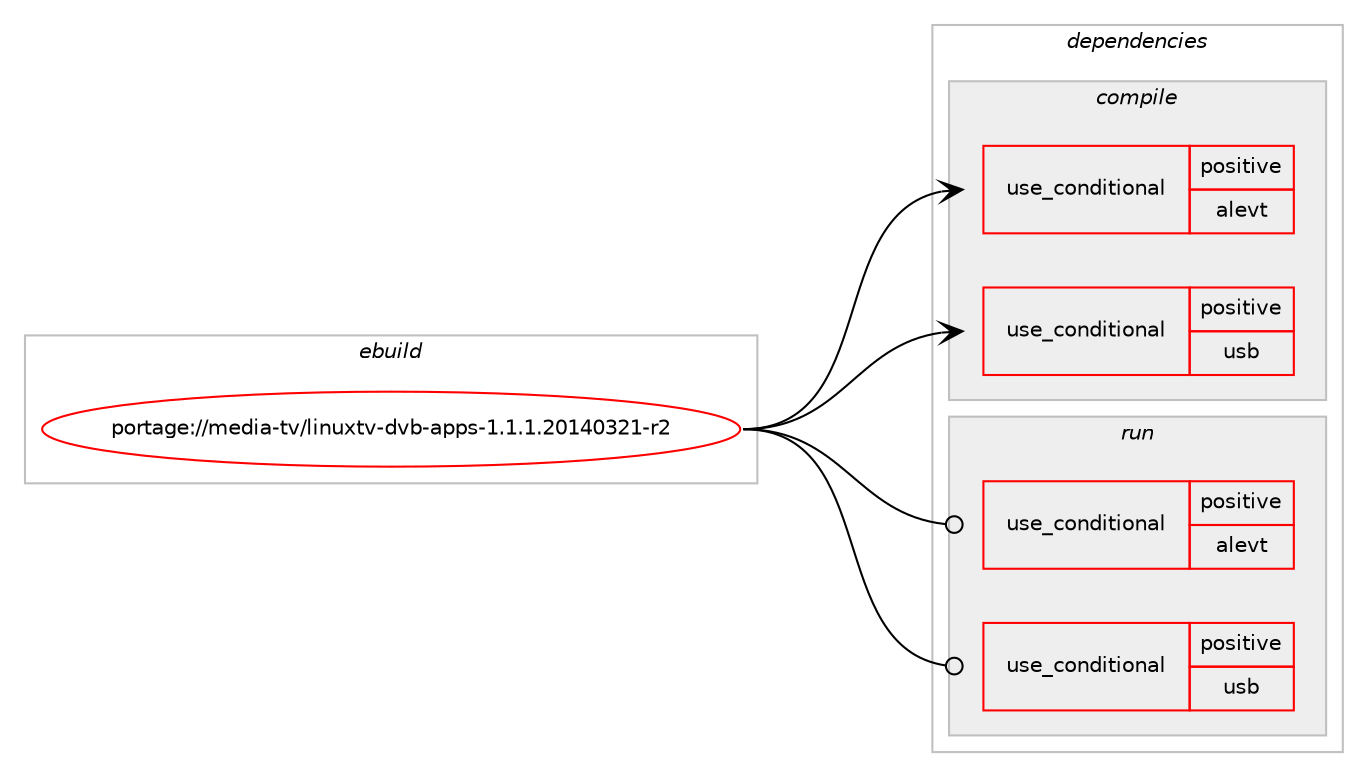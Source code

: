 digraph prolog {

# *************
# Graph options
# *************

newrank=true;
concentrate=true;
compound=true;
graph [rankdir=LR,fontname=Helvetica,fontsize=10,ranksep=1.5];#, ranksep=2.5, nodesep=0.2];
edge  [arrowhead=vee];
node  [fontname=Helvetica,fontsize=10];

# **********
# The ebuild
# **********

subgraph cluster_leftcol {
color=gray;
rank=same;
label=<<i>ebuild</i>>;
id [label="portage://media-tv/linuxtv-dvb-apps-1.1.1.20140321-r2", color=red, width=4, href="../media-tv/linuxtv-dvb-apps-1.1.1.20140321-r2.svg"];
}

# ****************
# The dependencies
# ****************

subgraph cluster_midcol {
color=gray;
label=<<i>dependencies</i>>;
subgraph cluster_compile {
fillcolor="#eeeeee";
style=filled;
label=<<i>compile</i>>;
subgraph cond80608 {
dependency167060 [label=<<TABLE BORDER="0" CELLBORDER="1" CELLSPACING="0" CELLPADDING="4"><TR><TD ROWSPAN="3" CELLPADDING="10">use_conditional</TD></TR><TR><TD>positive</TD></TR><TR><TD>alevt</TD></TR></TABLE>>, shape=none, color=red];
# *** BEGIN UNKNOWN DEPENDENCY TYPE (TODO) ***
# dependency167060 -> package_dependency(portage://media-tv/linuxtv-dvb-apps-1.1.1.20140321-r2,install,weak,media-video,alevt,none,[,,],[],[])
# *** END UNKNOWN DEPENDENCY TYPE (TODO) ***

# *** BEGIN UNKNOWN DEPENDENCY TYPE (TODO) ***
# dependency167060 -> package_dependency(portage://media-tv/linuxtv-dvb-apps-1.1.1.20140321-r2,install,no,media-libs,libpng,none,[,,],[slot(0),equal],[])
# *** END UNKNOWN DEPENDENCY TYPE (TODO) ***

# *** BEGIN UNKNOWN DEPENDENCY TYPE (TODO) ***
# dependency167060 -> package_dependency(portage://media-tv/linuxtv-dvb-apps-1.1.1.20140321-r2,install,no,media-libs,zvbi,none,[,,],[],[use(enable(v4l),none)])
# *** END UNKNOWN DEPENDENCY TYPE (TODO) ***

# *** BEGIN UNKNOWN DEPENDENCY TYPE (TODO) ***
# dependency167060 -> package_dependency(portage://media-tv/linuxtv-dvb-apps-1.1.1.20140321-r2,install,no,sys-libs,zlib,none,[,,],[],[])
# *** END UNKNOWN DEPENDENCY TYPE (TODO) ***

# *** BEGIN UNKNOWN DEPENDENCY TYPE (TODO) ***
# dependency167060 -> package_dependency(portage://media-tv/linuxtv-dvb-apps-1.1.1.20140321-r2,install,no,x11-libs,libX11,none,[,,],[],[])
# *** END UNKNOWN DEPENDENCY TYPE (TODO) ***

}
id:e -> dependency167060:w [weight=20,style="solid",arrowhead="vee"];
subgraph cond80609 {
dependency167061 [label=<<TABLE BORDER="0" CELLBORDER="1" CELLSPACING="0" CELLPADDING="4"><TR><TD ROWSPAN="3" CELLPADDING="10">use_conditional</TD></TR><TR><TD>positive</TD></TR><TR><TD>usb</TD></TR></TABLE>>, shape=none, color=red];
# *** BEGIN UNKNOWN DEPENDENCY TYPE (TODO) ***
# dependency167061 -> package_dependency(portage://media-tv/linuxtv-dvb-apps-1.1.1.20140321-r2,install,no,virtual,libusb,none,[,,],[slot(0)],[])
# *** END UNKNOWN DEPENDENCY TYPE (TODO) ***

}
id:e -> dependency167061:w [weight=20,style="solid",arrowhead="vee"];
# *** BEGIN UNKNOWN DEPENDENCY TYPE (TODO) ***
# id -> package_dependency(portage://media-tv/linuxtv-dvb-apps-1.1.1.20140321-r2,install,no,dev-lang,perl,none,[,,],[],[])
# *** END UNKNOWN DEPENDENCY TYPE (TODO) ***

# *** BEGIN UNKNOWN DEPENDENCY TYPE (TODO) ***
# id -> package_dependency(portage://media-tv/linuxtv-dvb-apps-1.1.1.20140321-r2,install,no,dev-libs,libusb-compat,none,[,,],[],[])
# *** END UNKNOWN DEPENDENCY TYPE (TODO) ***

# *** BEGIN UNKNOWN DEPENDENCY TYPE (TODO) ***
# id -> package_dependency(portage://media-tv/linuxtv-dvb-apps-1.1.1.20140321-r2,install,no,sys-kernel,linux-headers,none,[,,],[],[])
# *** END UNKNOWN DEPENDENCY TYPE (TODO) ***

}
subgraph cluster_compileandrun {
fillcolor="#eeeeee";
style=filled;
label=<<i>compile and run</i>>;
}
subgraph cluster_run {
fillcolor="#eeeeee";
style=filled;
label=<<i>run</i>>;
subgraph cond80610 {
dependency167062 [label=<<TABLE BORDER="0" CELLBORDER="1" CELLSPACING="0" CELLPADDING="4"><TR><TD ROWSPAN="3" CELLPADDING="10">use_conditional</TD></TR><TR><TD>positive</TD></TR><TR><TD>alevt</TD></TR></TABLE>>, shape=none, color=red];
# *** BEGIN UNKNOWN DEPENDENCY TYPE (TODO) ***
# dependency167062 -> package_dependency(portage://media-tv/linuxtv-dvb-apps-1.1.1.20140321-r2,run,weak,media-video,alevt,none,[,,],[],[])
# *** END UNKNOWN DEPENDENCY TYPE (TODO) ***

# *** BEGIN UNKNOWN DEPENDENCY TYPE (TODO) ***
# dependency167062 -> package_dependency(portage://media-tv/linuxtv-dvb-apps-1.1.1.20140321-r2,run,no,media-libs,libpng,none,[,,],[slot(0),equal],[])
# *** END UNKNOWN DEPENDENCY TYPE (TODO) ***

# *** BEGIN UNKNOWN DEPENDENCY TYPE (TODO) ***
# dependency167062 -> package_dependency(portage://media-tv/linuxtv-dvb-apps-1.1.1.20140321-r2,run,no,media-libs,zvbi,none,[,,],[],[use(enable(v4l),none)])
# *** END UNKNOWN DEPENDENCY TYPE (TODO) ***

# *** BEGIN UNKNOWN DEPENDENCY TYPE (TODO) ***
# dependency167062 -> package_dependency(portage://media-tv/linuxtv-dvb-apps-1.1.1.20140321-r2,run,no,sys-libs,zlib,none,[,,],[],[])
# *** END UNKNOWN DEPENDENCY TYPE (TODO) ***

# *** BEGIN UNKNOWN DEPENDENCY TYPE (TODO) ***
# dependency167062 -> package_dependency(portage://media-tv/linuxtv-dvb-apps-1.1.1.20140321-r2,run,no,x11-libs,libX11,none,[,,],[],[])
# *** END UNKNOWN DEPENDENCY TYPE (TODO) ***

}
id:e -> dependency167062:w [weight=20,style="solid",arrowhead="odot"];
subgraph cond80611 {
dependency167063 [label=<<TABLE BORDER="0" CELLBORDER="1" CELLSPACING="0" CELLPADDING="4"><TR><TD ROWSPAN="3" CELLPADDING="10">use_conditional</TD></TR><TR><TD>positive</TD></TR><TR><TD>usb</TD></TR></TABLE>>, shape=none, color=red];
# *** BEGIN UNKNOWN DEPENDENCY TYPE (TODO) ***
# dependency167063 -> package_dependency(portage://media-tv/linuxtv-dvb-apps-1.1.1.20140321-r2,run,no,virtual,libusb,none,[,,],[slot(0)],[])
# *** END UNKNOWN DEPENDENCY TYPE (TODO) ***

}
id:e -> dependency167063:w [weight=20,style="solid",arrowhead="odot"];
# *** BEGIN UNKNOWN DEPENDENCY TYPE (TODO) ***
# id -> package_dependency(portage://media-tv/linuxtv-dvb-apps-1.1.1.20140321-r2,run,no,media-tv,dtv-scan-tables,none,[,,],[],[])
# *** END UNKNOWN DEPENDENCY TYPE (TODO) ***

}
}

# **************
# The candidates
# **************

subgraph cluster_choices {
rank=same;
color=gray;
label=<<i>candidates</i>>;

}

}
